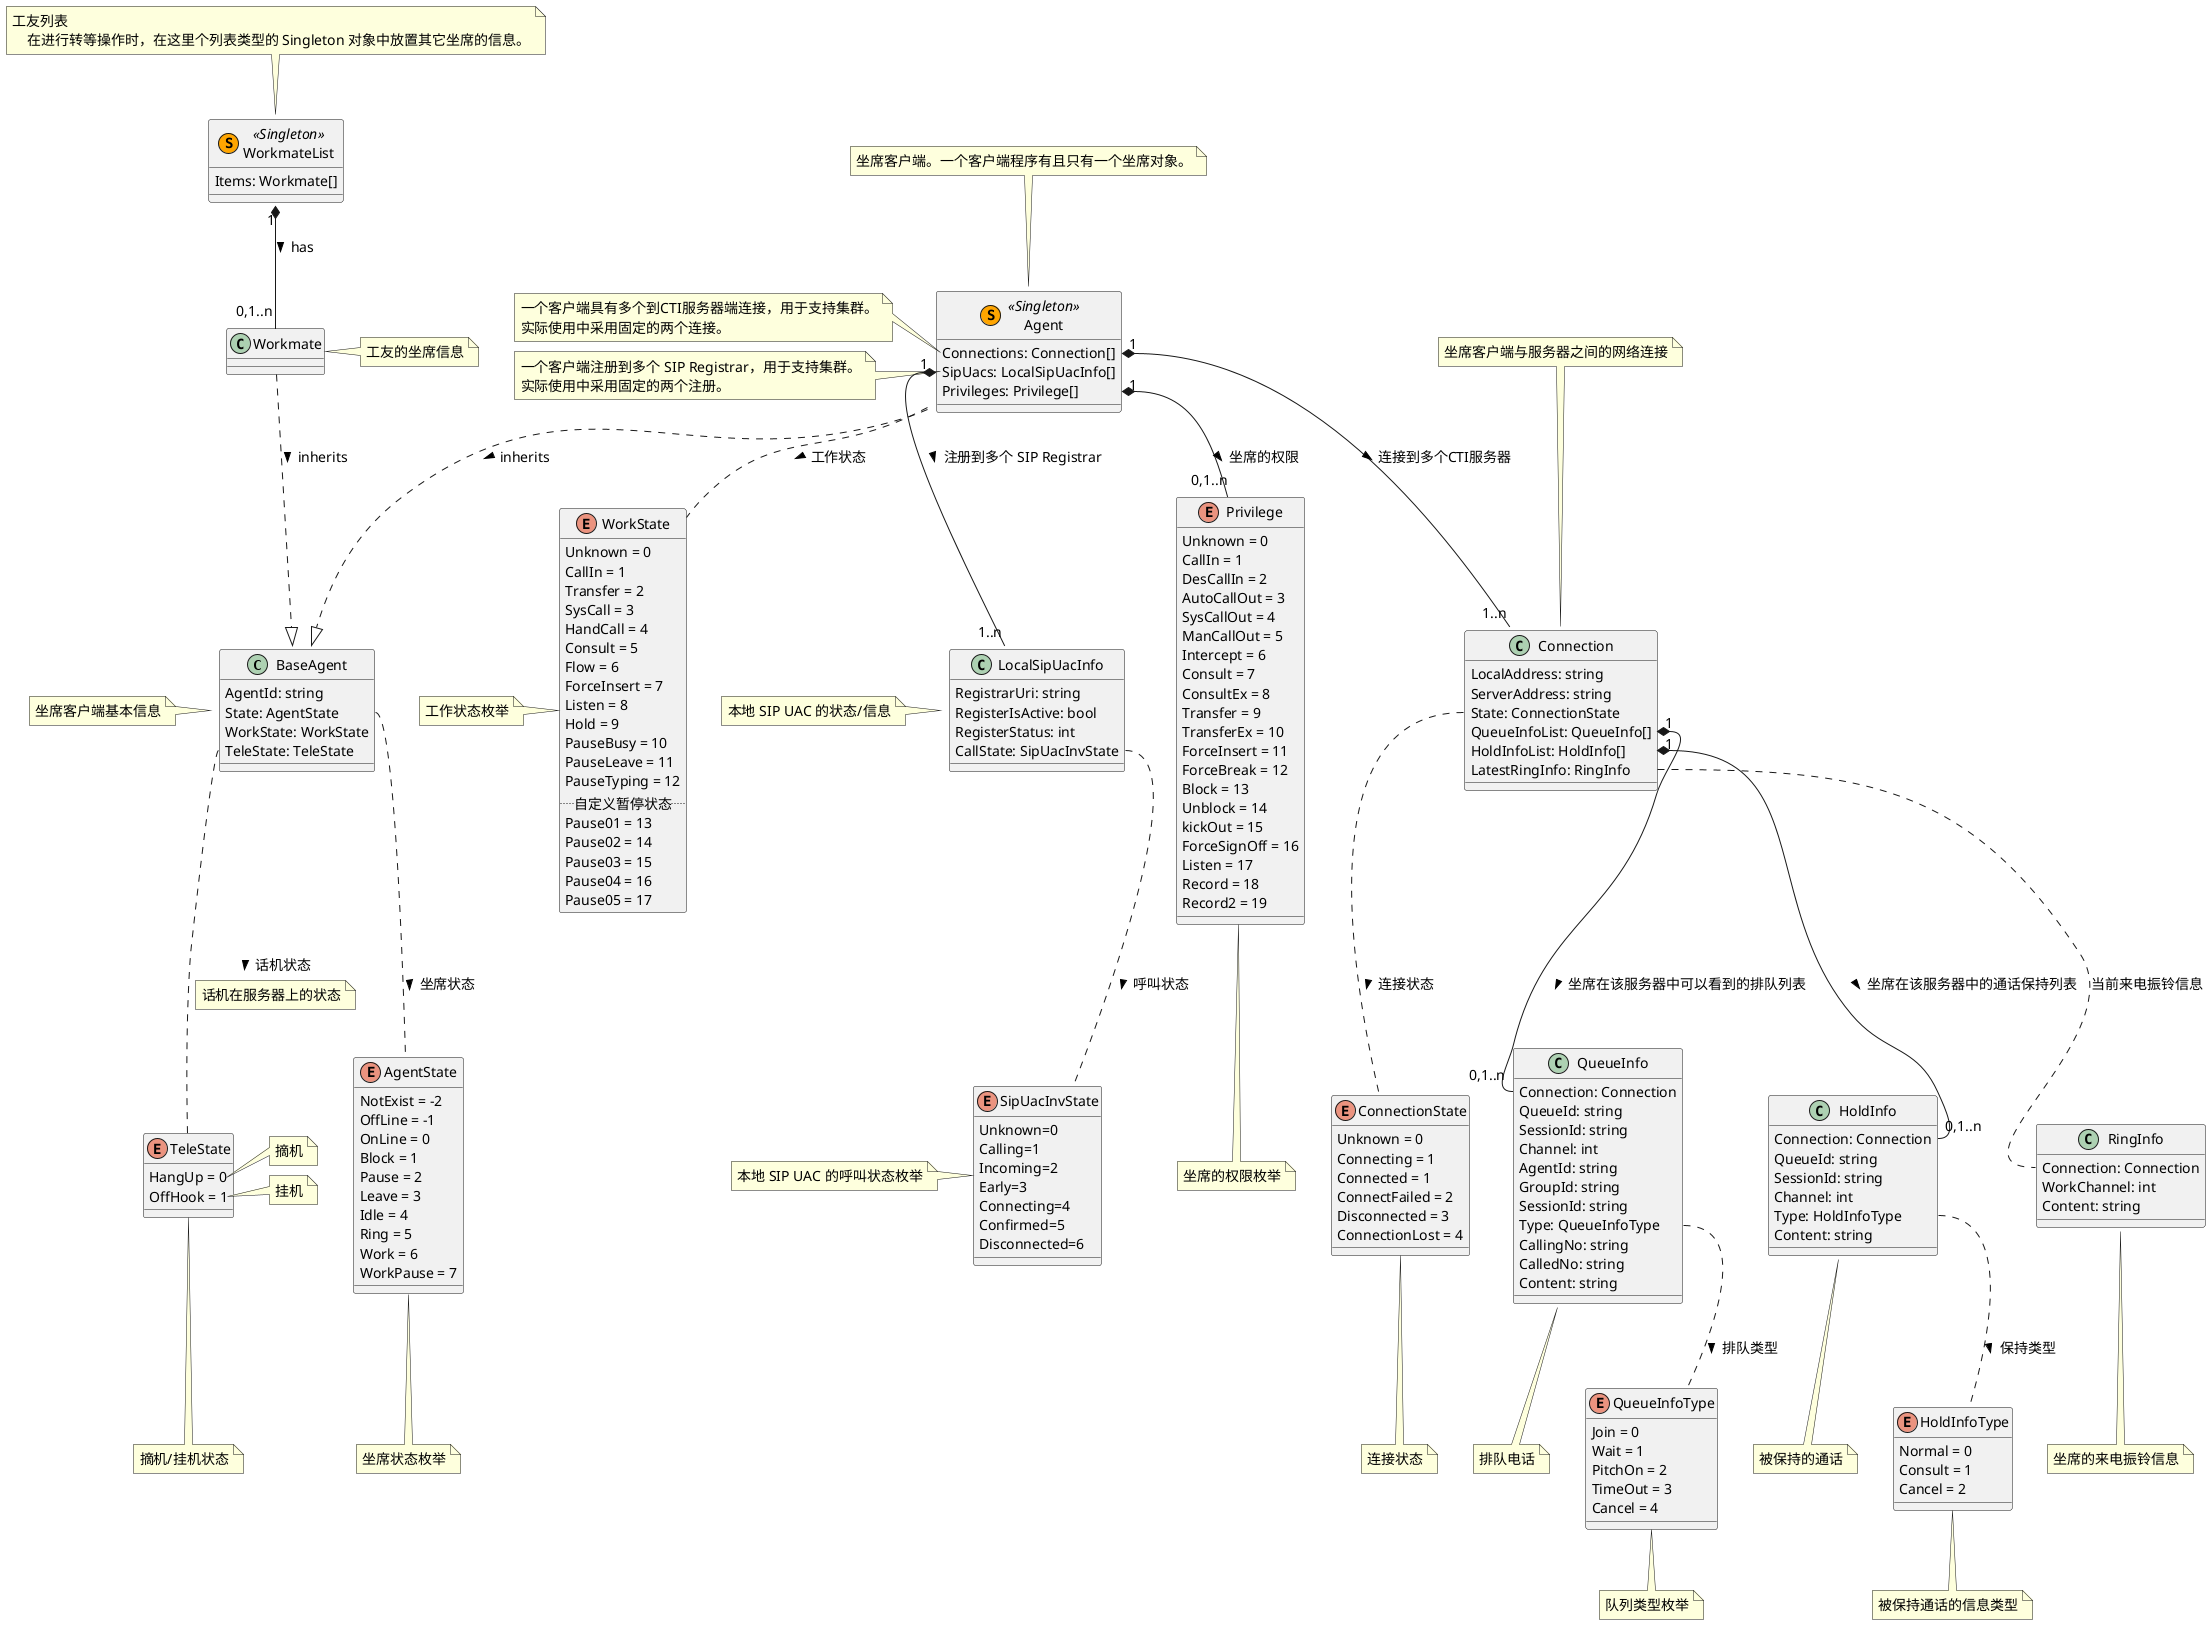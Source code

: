 @startuml

skinparam DefaultFontSize 14

class BaseAgent {
    AgentId: string
    State: AgentState
    WorkState: WorkState
    TeleState: TeleState
}
note left: 坐席客户端基本信息

class Workmate
note right: 工友的坐席信息

class WorkmateList << (S, Orange) Singleton >> {
    Items: Workmate[]
}
note top: \
    工友列表\n\
    在进行转等操作时，在这里个列表类型的 Singleton 对象中放置其它坐席的信息。

class Agent << (S, Orange) Singleton >> {
    Connections: Connection[]
    SipUacs: LocalSipUacInfo[]
    Privileges: Privilege[]
}
note top: 坐席客户端。一个客户端程序有且只有一个坐席对象。

class Connection {
    LocalAddress: string
    ServerAddress: string
    State: ConnectionState
    QueueInfoList: QueueInfo[]
    HoldInfoList: HoldInfo[]
    LatestRingInfo: RingInfo
}
note top: 坐席客户端与服务器之间的网络连接

enum ConnectionState{
    Unknown = 0
    Connecting = 1
    Connected = 1
    ConnectFailed = 2
    Disconnected = 3
    ConnectionLost = 4
}
note bottom: 连接状态

enum AgentState {
    NotExist = -2
    OffLine = -1
    OnLine = 0
    Block = 1
    Pause = 2
    Leave = 3
    Idle = 4
    Ring = 5
    Work = 6
    WorkPause = 7
}
note bottom: 坐席状态枚举

enum WorkState {
    Unknown = 0
    CallIn = 1
    Transfer = 2
    SysCall = 3
    HandCall = 4
    Consult = 5
    Flow = 6
    ForceInsert = 7
    Listen = 8
    Hold = 9
    PauseBusy = 10
    PauseLeave = 11
    PauseTyping = 12
    .. 自定义暂停状态 ..
    Pause01 = 13
    Pause02 = 14
    Pause03 = 15
    Pause04 = 16
    Pause05 = 17
}
note left: 工作状态枚举

enum HoldInfoType { 
    Normal = 0
    Consult = 1
    Cancel = 2
}
note bottom: 被保持通话的信息类型

enum QueueInfoType {
    Join = 0
    Wait = 1
    PitchOn = 2
    TimeOut = 3
    Cancel = 4
}
note bottom: 队列类型枚举

enum TeleState {
    HangUp = 0
    OffHook = 1
}
note bottom: 摘机/挂机状态
note right of TeleState::HangUp
    摘机
endnote
note right of TeleState::OffHook
    挂机
endnote

enum Privilege {
    Unknown = 0
    CallIn = 1
    DesCallIn = 2
    AutoCallOut = 3
    SysCallOut = 4
    ManCallOut = 5
    Intercept = 6
    Consult = 7
    ConsultEx = 8
    Transfer = 9
    TransferEx = 10
    ForceInsert = 11
    ForceBreak = 12
    Block = 13
    Unblock = 14
    kickOut = 15
    ForceSignOff = 16
    Listen = 17
    Record = 18
    Record2 = 19
}
note bottom: 坐席的权限枚举

class QueueInfo {
    Connection: Connection
    QueueId: string
    SessionId: string
    Channel: int
    AgentId: string
    GroupId: string
    SessionId: string
    Type: QueueInfoType
    CallingNo: string
    CalledNo: string
    Content: string    
}
note bottom: 排队电话

class HoldInfo {
    Connection: Connection
    QueueId: string
    SessionId: string
    Channel: int
    Type: HoldInfoType
    Content: string
}
note bottom: 被保持的通话

class RingInfo {
    Connection: Connection
    WorkChannel: int
    Content: string
}
note bottom: 坐席的来电振铃信息

enum SipUacInvState {
  Unknown=0
  Calling=1
  Incoming=2
  Early=3
  Connecting=4
  Confirmed=5
  Disconnected=6
}
note left: 本地 SIP UAC 的呼叫状态枚举

class LocalSipUacInfo {
    RegistrarUri: string
    RegisterIsActive: bool
    RegisterStatus: int
    CallState: SipUacInvState
}
note left: 本地 SIP UAC 的状态/信息

BaseAgent::State .. AgentState: 坐席状态 >
BaseAgent::TeleState .. TeleState: 话机状态 >
    note on link: 话机在服务器上的状态

Workmate ..|> BaseAgent: inherits >

WorkmateList::items "1" *-- "0,1..n" Workmate: has >

Agent ..|> BaseAgent: inherits >

Agent::Connections "1" *-- "1..n" Connection: 连接到多个CTI服务器 >
note left of Agent::Connections
    一个客户端具有多个到CTI服务器端连接，用于支持集群。
    实际使用中采用固定的两个连接。
endnote

Agent::SipUacs "1" *-- "1..n" LocalSipUacInfo: 注册到多个 SIP Registrar >
note left of Agent::SipUacs
    一个客户端注册到多个 SIP Registrar，用于支持集群。
    实际使用中采用固定的两个注册。
endnote
Agent::Privileges "1" *-- "0,1..n" Privilege: 坐席的权限 >
Agent::WorkState .. WorkState: 工作状态 >

Connection::State .. ConnectionState: 连接状态 >
Connection::QueueInfoList "1" *-- "0,1..n" QueueInfo::Connection:  坐席在该服务器中可以看到的排队列表 >
Connection::HoldInfoList "1" *-- "0,1..n" HoldInfo::Connection:  坐席在该服务器中的通话保持列表 >
Connection::LatestRingInfo .. RingInfo::Connection: 当前来电振铃信息

QueueInfo::Type .. QueueInfoType: 排队类型 >

HoldInfo::Type .. HoldInfoType: 保持类型 >

LocalSipUacInfo::CallState .. SipUacInvState: 呼叫状态 >

@enduml
